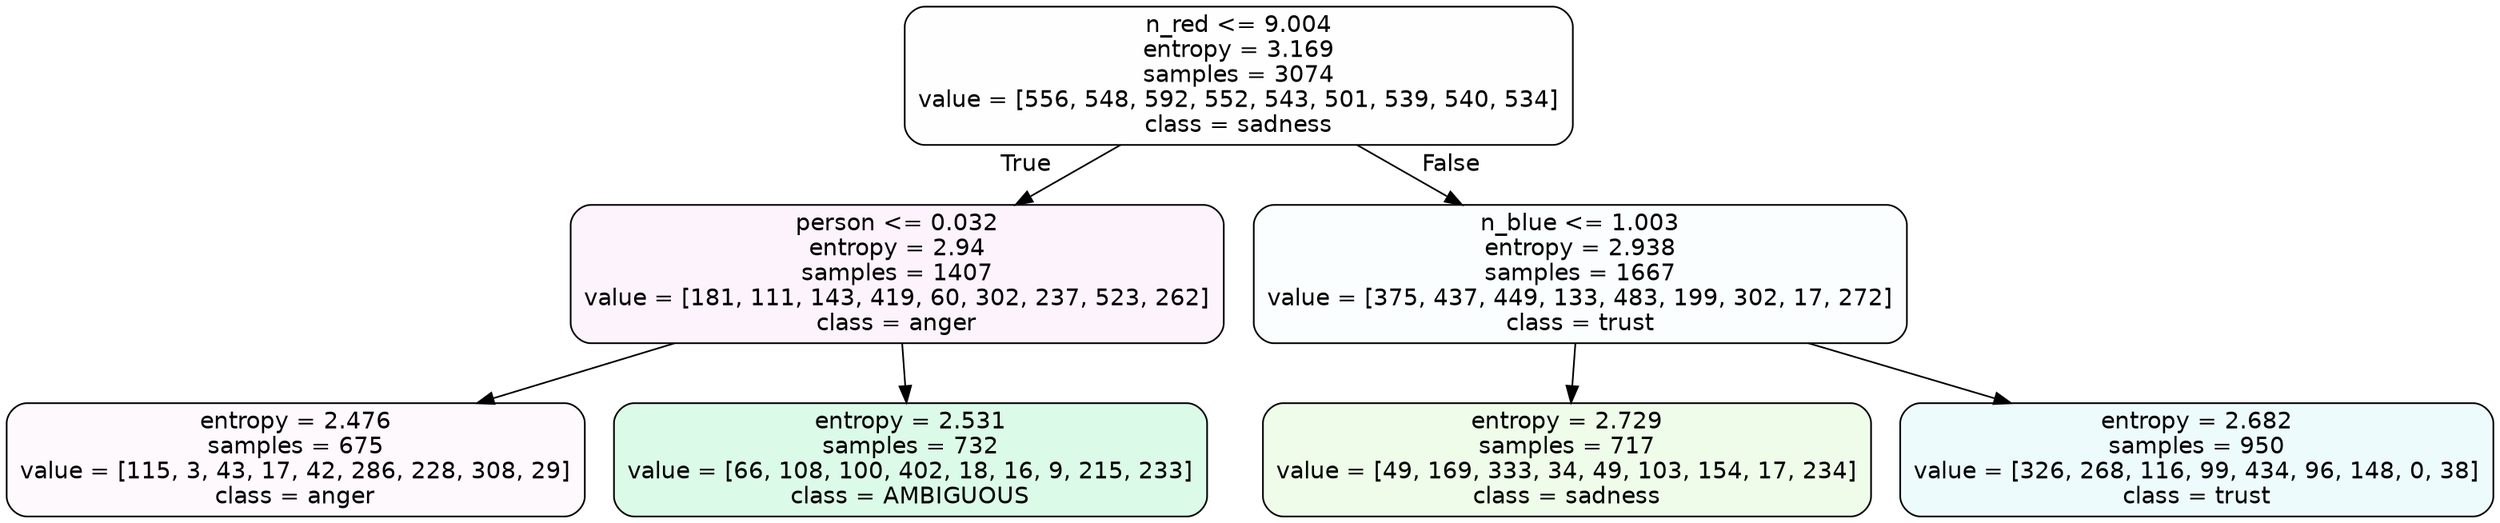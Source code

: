 digraph Tree {
node [shape=box, style="filled, rounded", color="black", fontname=helvetica] ;
edge [fontname=helvetica] ;
0 [label="n_red <= 9.004\nentropy = 3.169\nsamples = 3074\nvalue = [556, 548, 592, 552, 543, 501, 539, 540, 534]\nclass = sadness", fillcolor="#64e53902"] ;
1 [label="person <= 0.032\nentropy = 2.94\nsamples = 1407\nvalue = [181, 111, 143, 419, 60, 302, 237, 523, 262]\nclass = anger", fillcolor="#e539d70f"] ;
0 -> 1 [labeldistance=2.5, labelangle=45, headlabel="True"] ;
2 [label="entropy = 2.476\nsamples = 675\nvalue = [115, 3, 43, 17, 42, 286, 228, 308, 29]\nclass = anger", fillcolor="#e539d707"] ;
1 -> 2 ;
3 [label="entropy = 2.531\nsamples = 732\nvalue = [66, 108, 100, 402, 18, 16, 9, 215, 233]\nclass = AMBIGUOUS", fillcolor="#39e5812e"] ;
1 -> 3 ;
4 [label="n_blue <= 1.003\nentropy = 2.938\nsamples = 1667\nvalue = [375, 437, 449, 133, 483, 199, 302, 17, 272]\nclass = trust", fillcolor="#39d7e504"] ;
0 -> 4 [labeldistance=2.5, labelangle=-45, headlabel="False"] ;
5 [label="entropy = 2.729\nsamples = 717\nvalue = [49, 169, 333, 34, 49, 103, 154, 17, 234]\nclass = sadness", fillcolor="#64e5391c"] ;
4 -> 5 ;
6 [label="entropy = 2.682\nsamples = 950\nvalue = [326, 268, 116, 99, 434, 96, 148, 0, 38]\nclass = trust", fillcolor="#39d7e517"] ;
4 -> 6 ;
}